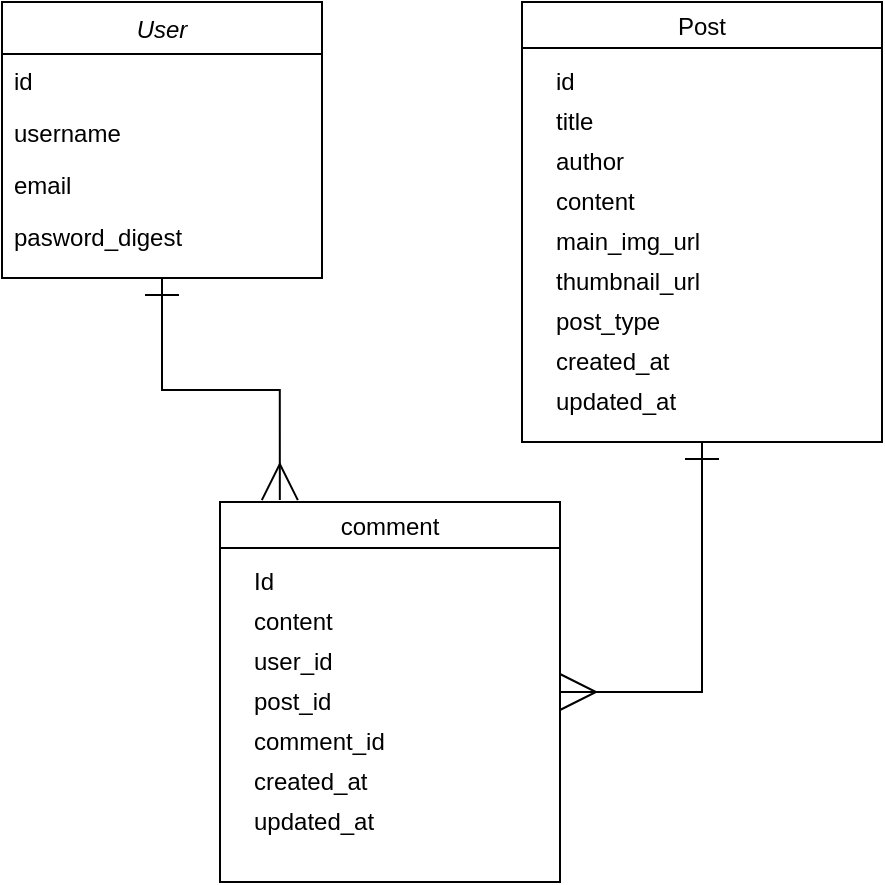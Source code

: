 <mxfile version="14.9.1" type="github">
  <diagram id="C5RBs43oDa-KdzZeNtuy" name="Page-1">
    <mxGraphModel dx="1199" dy="640" grid="1" gridSize="10" guides="1" tooltips="1" connect="1" arrows="1" fold="1" page="1" pageScale="1" pageWidth="827" pageHeight="1169" math="0" shadow="0">
      <root>
        <mxCell id="WIyWlLk6GJQsqaUBKTNV-0" />
        <mxCell id="WIyWlLk6GJQsqaUBKTNV-1" parent="WIyWlLk6GJQsqaUBKTNV-0" />
        <mxCell id="_f_mBEI5mizr--NLBWn3-20" style="edgeStyle=orthogonalEdgeStyle;rounded=0;orthogonalLoop=1;jettySize=auto;html=1;exitX=0.5;exitY=1;exitDx=0;exitDy=0;entryX=0.176;entryY=-0.005;entryDx=0;entryDy=0;entryPerimeter=0;endArrow=ERmany;endFill=0;startArrow=ERone;startFill=0;endSize=16;startSize=15;" edge="1" parent="WIyWlLk6GJQsqaUBKTNV-1" source="zkfFHV4jXpPFQw0GAbJ--0" target="_f_mBEI5mizr--NLBWn3-0">
          <mxGeometry relative="1" as="geometry" />
        </mxCell>
        <mxCell id="zkfFHV4jXpPFQw0GAbJ--0" value="User" style="swimlane;fontStyle=2;align=center;verticalAlign=top;childLayout=stackLayout;horizontal=1;startSize=26;horizontalStack=0;resizeParent=1;resizeLast=0;collapsible=1;marginBottom=0;rounded=0;shadow=0;strokeWidth=1;" parent="WIyWlLk6GJQsqaUBKTNV-1" vertex="1">
          <mxGeometry x="220" y="120" width="160" height="138" as="geometry">
            <mxRectangle x="230" y="140" width="160" height="26" as="alternateBounds" />
          </mxGeometry>
        </mxCell>
        <mxCell id="zkfFHV4jXpPFQw0GAbJ--1" value="id" style="text;align=left;verticalAlign=top;spacingLeft=4;spacingRight=4;overflow=hidden;rotatable=0;points=[[0,0.5],[1,0.5]];portConstraint=eastwest;" parent="zkfFHV4jXpPFQw0GAbJ--0" vertex="1">
          <mxGeometry y="26" width="160" height="26" as="geometry" />
        </mxCell>
        <mxCell id="zkfFHV4jXpPFQw0GAbJ--2" value="username" style="text;align=left;verticalAlign=top;spacingLeft=4;spacingRight=4;overflow=hidden;rotatable=0;points=[[0,0.5],[1,0.5]];portConstraint=eastwest;rounded=0;shadow=0;html=0;" parent="zkfFHV4jXpPFQw0GAbJ--0" vertex="1">
          <mxGeometry y="52" width="160" height="26" as="geometry" />
        </mxCell>
        <mxCell id="zkfFHV4jXpPFQw0GAbJ--3" value="email" style="text;align=left;verticalAlign=top;spacingLeft=4;spacingRight=4;overflow=hidden;rotatable=0;points=[[0,0.5],[1,0.5]];portConstraint=eastwest;rounded=0;shadow=0;html=0;" parent="zkfFHV4jXpPFQw0GAbJ--0" vertex="1">
          <mxGeometry y="78" width="160" height="26" as="geometry" />
        </mxCell>
        <mxCell id="zkfFHV4jXpPFQw0GAbJ--5" value="pasword_digest" style="text;align=left;verticalAlign=top;spacingLeft=4;spacingRight=4;overflow=hidden;rotatable=0;points=[[0,0.5],[1,0.5]];portConstraint=eastwest;" parent="zkfFHV4jXpPFQw0GAbJ--0" vertex="1">
          <mxGeometry y="104" width="160" height="26" as="geometry" />
        </mxCell>
        <mxCell id="_f_mBEI5mizr--NLBWn3-0" value="comment" style="swimlane;fontStyle=0" vertex="1" parent="WIyWlLk6GJQsqaUBKTNV-1">
          <mxGeometry x="329" y="370" width="170" height="190" as="geometry" />
        </mxCell>
        <mxCell id="_f_mBEI5mizr--NLBWn3-4" value="content&amp;nbsp;" style="text;html=1;align=left;verticalAlign=middle;resizable=0;points=[];autosize=1;strokeColor=none;" vertex="1" parent="_f_mBEI5mizr--NLBWn3-0">
          <mxGeometry x="15" y="50" width="60" height="20" as="geometry" />
        </mxCell>
        <mxCell id="_f_mBEI5mizr--NLBWn3-1" value="Id&amp;nbsp;" style="text;html=1;align=left;verticalAlign=middle;resizable=0;points=[];autosize=1;strokeColor=none;" vertex="1" parent="_f_mBEI5mizr--NLBWn3-0">
          <mxGeometry x="15" y="30" width="30" height="20" as="geometry" />
        </mxCell>
        <mxCell id="_f_mBEI5mizr--NLBWn3-5" value="user_id" style="text;html=1;align=left;verticalAlign=middle;resizable=0;points=[];autosize=1;strokeColor=none;" vertex="1" parent="_f_mBEI5mizr--NLBWn3-0">
          <mxGeometry x="15" y="70" width="50" height="20" as="geometry" />
        </mxCell>
        <mxCell id="_f_mBEI5mizr--NLBWn3-6" value="post_id" style="text;html=1;align=left;verticalAlign=middle;resizable=0;points=[];autosize=1;strokeColor=none;" vertex="1" parent="_f_mBEI5mizr--NLBWn3-0">
          <mxGeometry x="15" y="90" width="50" height="20" as="geometry" />
        </mxCell>
        <mxCell id="_f_mBEI5mizr--NLBWn3-7" value="comment_id" style="text;html=1;align=left;verticalAlign=middle;resizable=0;points=[];autosize=1;strokeColor=none;" vertex="1" parent="_f_mBEI5mizr--NLBWn3-0">
          <mxGeometry x="15" y="110" width="80" height="20" as="geometry" />
        </mxCell>
        <mxCell id="_f_mBEI5mizr--NLBWn3-8" value="created_at" style="text;html=1;align=left;verticalAlign=middle;resizable=0;points=[];autosize=1;strokeColor=none;" vertex="1" parent="_f_mBEI5mizr--NLBWn3-0">
          <mxGeometry x="15" y="130" width="70" height="20" as="geometry" />
        </mxCell>
        <mxCell id="_f_mBEI5mizr--NLBWn3-9" value="updated_at" style="text;html=1;align=left;verticalAlign=middle;resizable=0;points=[];autosize=1;strokeColor=none;" vertex="1" parent="_f_mBEI5mizr--NLBWn3-0">
          <mxGeometry x="15" y="150" width="80" height="20" as="geometry" />
        </mxCell>
        <mxCell id="_f_mBEI5mizr--NLBWn3-21" style="edgeStyle=orthogonalEdgeStyle;rounded=0;orthogonalLoop=1;jettySize=auto;html=1;entryX=1;entryY=0.5;entryDx=0;entryDy=0;startArrow=ERone;startFill=0;endArrow=ERmany;endFill=0;startSize=15;endSize=16;" edge="1" parent="WIyWlLk6GJQsqaUBKTNV-1" source="_f_mBEI5mizr--NLBWn3-10" target="_f_mBEI5mizr--NLBWn3-0">
          <mxGeometry relative="1" as="geometry" />
        </mxCell>
        <mxCell id="_f_mBEI5mizr--NLBWn3-10" value="Post" style="swimlane;fontStyle=0" vertex="1" parent="WIyWlLk6GJQsqaUBKTNV-1">
          <mxGeometry x="480" y="120" width="180" height="220" as="geometry" />
        </mxCell>
        <mxCell id="_f_mBEI5mizr--NLBWn3-16" value="thumbnail_url" style="text;html=1;align=left;verticalAlign=middle;resizable=0;points=[];autosize=1;strokeColor=none;" vertex="1" parent="_f_mBEI5mizr--NLBWn3-10">
          <mxGeometry x="15" y="130" width="90" height="20" as="geometry" />
        </mxCell>
        <mxCell id="_f_mBEI5mizr--NLBWn3-12" value="title" style="text;html=1;align=left;verticalAlign=middle;resizable=0;points=[];autosize=1;strokeColor=none;" vertex="1" parent="_f_mBEI5mizr--NLBWn3-10">
          <mxGeometry x="15" y="50" width="30" height="20" as="geometry" />
        </mxCell>
        <mxCell id="_f_mBEI5mizr--NLBWn3-11" value="id" style="text;html=1;align=left;verticalAlign=middle;resizable=0;points=[];autosize=1;strokeColor=none;" vertex="1" parent="_f_mBEI5mizr--NLBWn3-10">
          <mxGeometry x="15" y="30" width="20" height="20" as="geometry" />
        </mxCell>
        <mxCell id="_f_mBEI5mizr--NLBWn3-13" value="author" style="text;html=1;align=left;verticalAlign=middle;resizable=0;points=[];autosize=1;strokeColor=none;" vertex="1" parent="_f_mBEI5mizr--NLBWn3-10">
          <mxGeometry x="15" y="70" width="50" height="20" as="geometry" />
        </mxCell>
        <mxCell id="_f_mBEI5mizr--NLBWn3-14" value="content" style="text;html=1;align=left;verticalAlign=middle;resizable=0;points=[];autosize=1;strokeColor=none;" vertex="1" parent="_f_mBEI5mizr--NLBWn3-10">
          <mxGeometry x="15" y="90" width="50" height="20" as="geometry" />
        </mxCell>
        <mxCell id="_f_mBEI5mizr--NLBWn3-15" value="main_img_url" style="text;html=1;align=left;verticalAlign=middle;resizable=0;points=[];autosize=1;strokeColor=none;" vertex="1" parent="_f_mBEI5mizr--NLBWn3-10">
          <mxGeometry x="15" y="110" width="90" height="20" as="geometry" />
        </mxCell>
        <mxCell id="_f_mBEI5mizr--NLBWn3-17" value="created_at" style="text;html=1;align=left;verticalAlign=middle;resizable=0;points=[];autosize=1;strokeColor=none;" vertex="1" parent="_f_mBEI5mizr--NLBWn3-10">
          <mxGeometry x="15" y="170" width="70" height="20" as="geometry" />
        </mxCell>
        <mxCell id="_f_mBEI5mizr--NLBWn3-18" value="updated_at" style="text;html=1;align=left;verticalAlign=middle;resizable=0;points=[];autosize=1;strokeColor=none;" vertex="1" parent="_f_mBEI5mizr--NLBWn3-10">
          <mxGeometry x="15" y="190" width="80" height="20" as="geometry" />
        </mxCell>
        <mxCell id="_f_mBEI5mizr--NLBWn3-19" value="post_type" style="text;html=1;align=left;verticalAlign=middle;resizable=0;points=[];autosize=1;strokeColor=none;" vertex="1" parent="_f_mBEI5mizr--NLBWn3-10">
          <mxGeometry x="15" y="150" width="70" height="20" as="geometry" />
        </mxCell>
      </root>
    </mxGraphModel>
  </diagram>
</mxfile>
